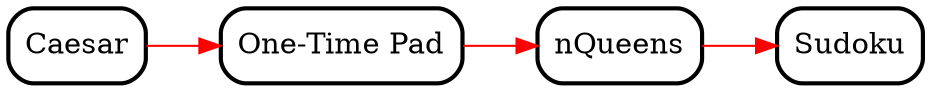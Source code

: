 digraph  {
  //splines = ortho;
  //concentrate = true;

  bgcolor="transparent";
  rankdir="LR";

  node [shape="box", style="rounded,filled", fillcolor="white", penwidth = 2];
  edge [penwidth = 1];

  // URLs by node
  // recommended
  
  Caesar                     [URL="../labs/Demos/Cryptol/Caesar.md"];
  OneTimePad                 [URL="../labs/Demos/Cryptol/OneTimePad.md"];
  nQueens                    [URL="../labs/Demos/Cryptol/NQueens.md"];
  Sudoku                     [URL="../labs/Demos/Cryptol/Sudoku.md"];

  // branch nodes
  node [fillcolor="white"];
  

  // newline/space labels
  
  OneTimePad                 [label = "One-Time Pad"]

  // recommended flow
  edge [color=red];
  
  Caesar -> OneTimePad;
  OneTimePad -> nQueens;
  nQueens -> Sudoku;

  // branches
  edge [color=black];
  

  // ranks

}